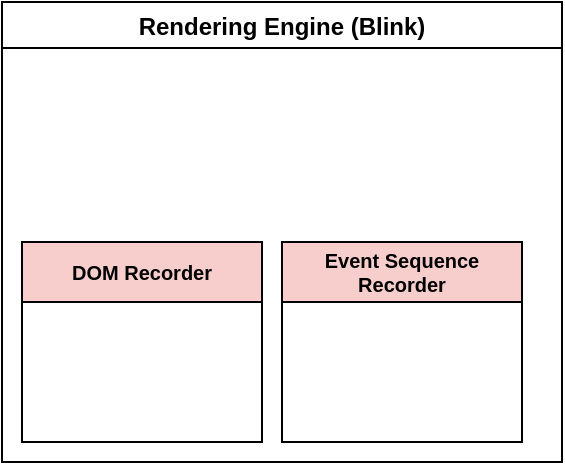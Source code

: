 <mxfile version="17.4.2" type="github">
  <diagram id="QDSkLR5o7tN6vcFZzxM9" name="recording-engine">
    <mxGraphModel dx="569" dy="316" grid="1" gridSize="10" guides="1" tooltips="1" connect="1" arrows="1" fold="1" page="1" pageScale="1" pageWidth="850" pageHeight="1100" math="0" shadow="0">
      <root>
        <mxCell id="0" />
        <mxCell id="1" parent="0" />
        <mxCell id="6_ahMeyEd8oty0xdMzfe-2" value="Rendering Engine (Blink)" style="swimlane;fontSize=12;" vertex="1" parent="1">
          <mxGeometry x="110" y="270" width="280" height="230" as="geometry" />
        </mxCell>
        <mxCell id="6_ahMeyEd8oty0xdMzfe-4" value="DOM Recorder" style="swimlane;fillColor=#f8cecc;strokeColor=#000000;fontSize=10;startSize=30;" vertex="1" parent="6_ahMeyEd8oty0xdMzfe-2">
          <mxGeometry x="10" y="120" width="120" height="100" as="geometry" />
        </mxCell>
        <mxCell id="6_ahMeyEd8oty0xdMzfe-5" value="Event Sequence&#xa;Recorder" style="swimlane;fillColor=#f8cecc;strokeColor=#000000;fontSize=10;startSize=30;" vertex="1" parent="6_ahMeyEd8oty0xdMzfe-2">
          <mxGeometry x="140" y="120" width="120" height="100" as="geometry" />
        </mxCell>
      </root>
    </mxGraphModel>
  </diagram>
</mxfile>
